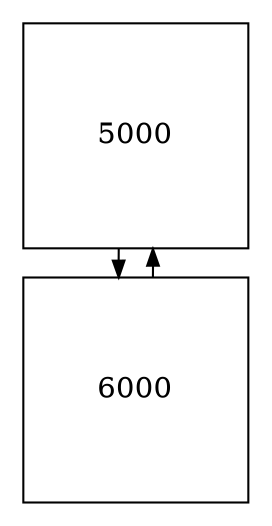 digraph G {
 nodesep=0.3;
 ranksep=0.2;
    margin=0.1;
 node[shape=box width="1.5" height="1.5" fixed="true"];  edge [arrowsize=0.8];"5000" ->"6000";"6000" -> "5000";}